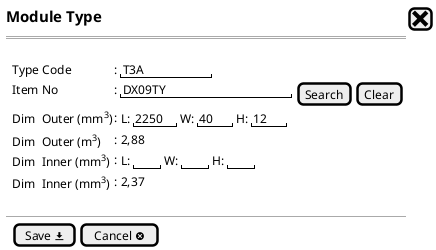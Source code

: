 @startsalt
{
  <size:15><b>Module Type|[<size:25><&x>]|*
  ==
  .
  {   
    .|Type Code      |: |" T3A       "|*
    .|Item No        |: |" DX09TY              "| [Search] |* |[Clear] |*
    .|Dim  Outer (mm<sup>3</sup>) |: {L:|" 2250"|W:|" 40 "|H:|" 12 "|}|*
    .|Dim  Outer (m<sup>3</sup>)  |: 2,88|*
    .|Dim  Inner (mm<sup>3</sup>) |: {L:|"   "|W:|"   "|H:|"   "|}|*
    .|Dim  Inner (mm<sup>3</sup>) |: 2,37 |*
  }
  .
--  
{
  .|  [Save <&data-transfer-download>] |  [Cancel <&circle-x>] |*
  }
}

  @endsalt